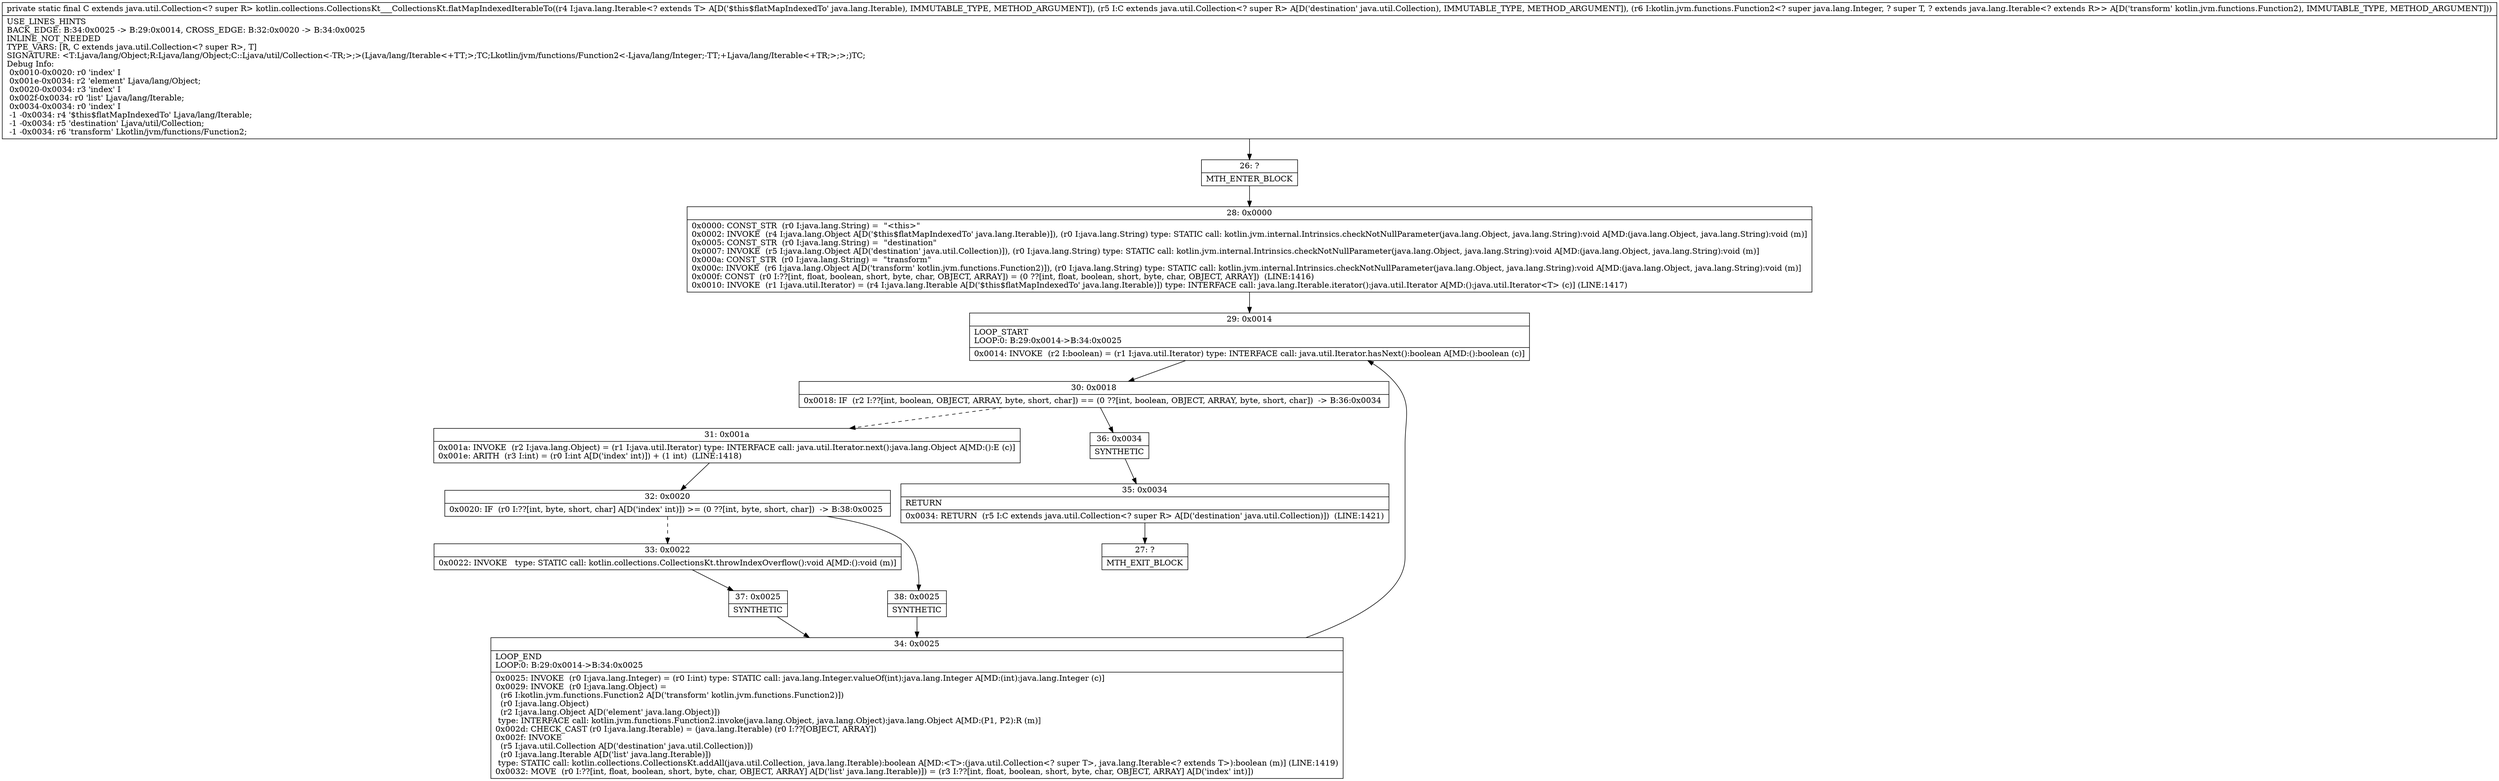 digraph "CFG forkotlin.collections.CollectionsKt___CollectionsKt.flatMapIndexedIterableTo(Ljava\/lang\/Iterable;Ljava\/util\/Collection;Lkotlin\/jvm\/functions\/Function2;)Ljava\/util\/Collection;" {
Node_26 [shape=record,label="{26\:\ ?|MTH_ENTER_BLOCK\l}"];
Node_28 [shape=record,label="{28\:\ 0x0000|0x0000: CONST_STR  (r0 I:java.lang.String) =  \"\<this\>\" \l0x0002: INVOKE  (r4 I:java.lang.Object A[D('$this$flatMapIndexedTo' java.lang.Iterable)]), (r0 I:java.lang.String) type: STATIC call: kotlin.jvm.internal.Intrinsics.checkNotNullParameter(java.lang.Object, java.lang.String):void A[MD:(java.lang.Object, java.lang.String):void (m)]\l0x0005: CONST_STR  (r0 I:java.lang.String) =  \"destination\" \l0x0007: INVOKE  (r5 I:java.lang.Object A[D('destination' java.util.Collection)]), (r0 I:java.lang.String) type: STATIC call: kotlin.jvm.internal.Intrinsics.checkNotNullParameter(java.lang.Object, java.lang.String):void A[MD:(java.lang.Object, java.lang.String):void (m)]\l0x000a: CONST_STR  (r0 I:java.lang.String) =  \"transform\" \l0x000c: INVOKE  (r6 I:java.lang.Object A[D('transform' kotlin.jvm.functions.Function2)]), (r0 I:java.lang.String) type: STATIC call: kotlin.jvm.internal.Intrinsics.checkNotNullParameter(java.lang.Object, java.lang.String):void A[MD:(java.lang.Object, java.lang.String):void (m)]\l0x000f: CONST  (r0 I:??[int, float, boolean, short, byte, char, OBJECT, ARRAY]) = (0 ??[int, float, boolean, short, byte, char, OBJECT, ARRAY])  (LINE:1416)\l0x0010: INVOKE  (r1 I:java.util.Iterator) = (r4 I:java.lang.Iterable A[D('$this$flatMapIndexedTo' java.lang.Iterable)]) type: INTERFACE call: java.lang.Iterable.iterator():java.util.Iterator A[MD:():java.util.Iterator\<T\> (c)] (LINE:1417)\l}"];
Node_29 [shape=record,label="{29\:\ 0x0014|LOOP_START\lLOOP:0: B:29:0x0014\-\>B:34:0x0025\l|0x0014: INVOKE  (r2 I:boolean) = (r1 I:java.util.Iterator) type: INTERFACE call: java.util.Iterator.hasNext():boolean A[MD:():boolean (c)]\l}"];
Node_30 [shape=record,label="{30\:\ 0x0018|0x0018: IF  (r2 I:??[int, boolean, OBJECT, ARRAY, byte, short, char]) == (0 ??[int, boolean, OBJECT, ARRAY, byte, short, char])  \-\> B:36:0x0034 \l}"];
Node_31 [shape=record,label="{31\:\ 0x001a|0x001a: INVOKE  (r2 I:java.lang.Object) = (r1 I:java.util.Iterator) type: INTERFACE call: java.util.Iterator.next():java.lang.Object A[MD:():E (c)]\l0x001e: ARITH  (r3 I:int) = (r0 I:int A[D('index' int)]) + (1 int)  (LINE:1418)\l}"];
Node_32 [shape=record,label="{32\:\ 0x0020|0x0020: IF  (r0 I:??[int, byte, short, char] A[D('index' int)]) \>= (0 ??[int, byte, short, char])  \-\> B:38:0x0025 \l}"];
Node_33 [shape=record,label="{33\:\ 0x0022|0x0022: INVOKE   type: STATIC call: kotlin.collections.CollectionsKt.throwIndexOverflow():void A[MD:():void (m)]\l}"];
Node_37 [shape=record,label="{37\:\ 0x0025|SYNTHETIC\l}"];
Node_34 [shape=record,label="{34\:\ 0x0025|LOOP_END\lLOOP:0: B:29:0x0014\-\>B:34:0x0025\l|0x0025: INVOKE  (r0 I:java.lang.Integer) = (r0 I:int) type: STATIC call: java.lang.Integer.valueOf(int):java.lang.Integer A[MD:(int):java.lang.Integer (c)]\l0x0029: INVOKE  (r0 I:java.lang.Object) = \l  (r6 I:kotlin.jvm.functions.Function2 A[D('transform' kotlin.jvm.functions.Function2)])\l  (r0 I:java.lang.Object)\l  (r2 I:java.lang.Object A[D('element' java.lang.Object)])\l type: INTERFACE call: kotlin.jvm.functions.Function2.invoke(java.lang.Object, java.lang.Object):java.lang.Object A[MD:(P1, P2):R (m)]\l0x002d: CHECK_CAST (r0 I:java.lang.Iterable) = (java.lang.Iterable) (r0 I:??[OBJECT, ARRAY]) \l0x002f: INVOKE  \l  (r5 I:java.util.Collection A[D('destination' java.util.Collection)])\l  (r0 I:java.lang.Iterable A[D('list' java.lang.Iterable)])\l type: STATIC call: kotlin.collections.CollectionsKt.addAll(java.util.Collection, java.lang.Iterable):boolean A[MD:\<T\>:(java.util.Collection\<? super T\>, java.lang.Iterable\<? extends T\>):boolean (m)] (LINE:1419)\l0x0032: MOVE  (r0 I:??[int, float, boolean, short, byte, char, OBJECT, ARRAY] A[D('list' java.lang.Iterable)]) = (r3 I:??[int, float, boolean, short, byte, char, OBJECT, ARRAY] A[D('index' int)]) \l}"];
Node_38 [shape=record,label="{38\:\ 0x0025|SYNTHETIC\l}"];
Node_36 [shape=record,label="{36\:\ 0x0034|SYNTHETIC\l}"];
Node_35 [shape=record,label="{35\:\ 0x0034|RETURN\l|0x0034: RETURN  (r5 I:C extends java.util.Collection\<? super R\> A[D('destination' java.util.Collection)])  (LINE:1421)\l}"];
Node_27 [shape=record,label="{27\:\ ?|MTH_EXIT_BLOCK\l}"];
MethodNode[shape=record,label="{private static final C extends java.util.Collection\<? super R\> kotlin.collections.CollectionsKt___CollectionsKt.flatMapIndexedIterableTo((r4 I:java.lang.Iterable\<? extends T\> A[D('$this$flatMapIndexedTo' java.lang.Iterable), IMMUTABLE_TYPE, METHOD_ARGUMENT]), (r5 I:C extends java.util.Collection\<? super R\> A[D('destination' java.util.Collection), IMMUTABLE_TYPE, METHOD_ARGUMENT]), (r6 I:kotlin.jvm.functions.Function2\<? super java.lang.Integer, ? super T, ? extends java.lang.Iterable\<? extends R\>\> A[D('transform' kotlin.jvm.functions.Function2), IMMUTABLE_TYPE, METHOD_ARGUMENT]))  | USE_LINES_HINTS\lBACK_EDGE: B:34:0x0025 \-\> B:29:0x0014, CROSS_EDGE: B:32:0x0020 \-\> B:34:0x0025\lINLINE_NOT_NEEDED\lTYPE_VARS: [R, C extends java.util.Collection\<? super R\>, T]\lSIGNATURE: \<T:Ljava\/lang\/Object;R:Ljava\/lang\/Object;C::Ljava\/util\/Collection\<\-TR;\>;\>(Ljava\/lang\/Iterable\<+TT;\>;TC;Lkotlin\/jvm\/functions\/Function2\<\-Ljava\/lang\/Integer;\-TT;+Ljava\/lang\/Iterable\<+TR;\>;\>;)TC;\lDebug Info:\l  0x0010\-0x0020: r0 'index' I\l  0x001e\-0x0034: r2 'element' Ljava\/lang\/Object;\l  0x0020\-0x0034: r3 'index' I\l  0x002f\-0x0034: r0 'list' Ljava\/lang\/Iterable;\l  0x0034\-0x0034: r0 'index' I\l  \-1 \-0x0034: r4 '$this$flatMapIndexedTo' Ljava\/lang\/Iterable;\l  \-1 \-0x0034: r5 'destination' Ljava\/util\/Collection;\l  \-1 \-0x0034: r6 'transform' Lkotlin\/jvm\/functions\/Function2;\l}"];
MethodNode -> Node_26;Node_26 -> Node_28;
Node_28 -> Node_29;
Node_29 -> Node_30;
Node_30 -> Node_31[style=dashed];
Node_30 -> Node_36;
Node_31 -> Node_32;
Node_32 -> Node_33[style=dashed];
Node_32 -> Node_38;
Node_33 -> Node_37;
Node_37 -> Node_34;
Node_34 -> Node_29;
Node_38 -> Node_34;
Node_36 -> Node_35;
Node_35 -> Node_27;
}

